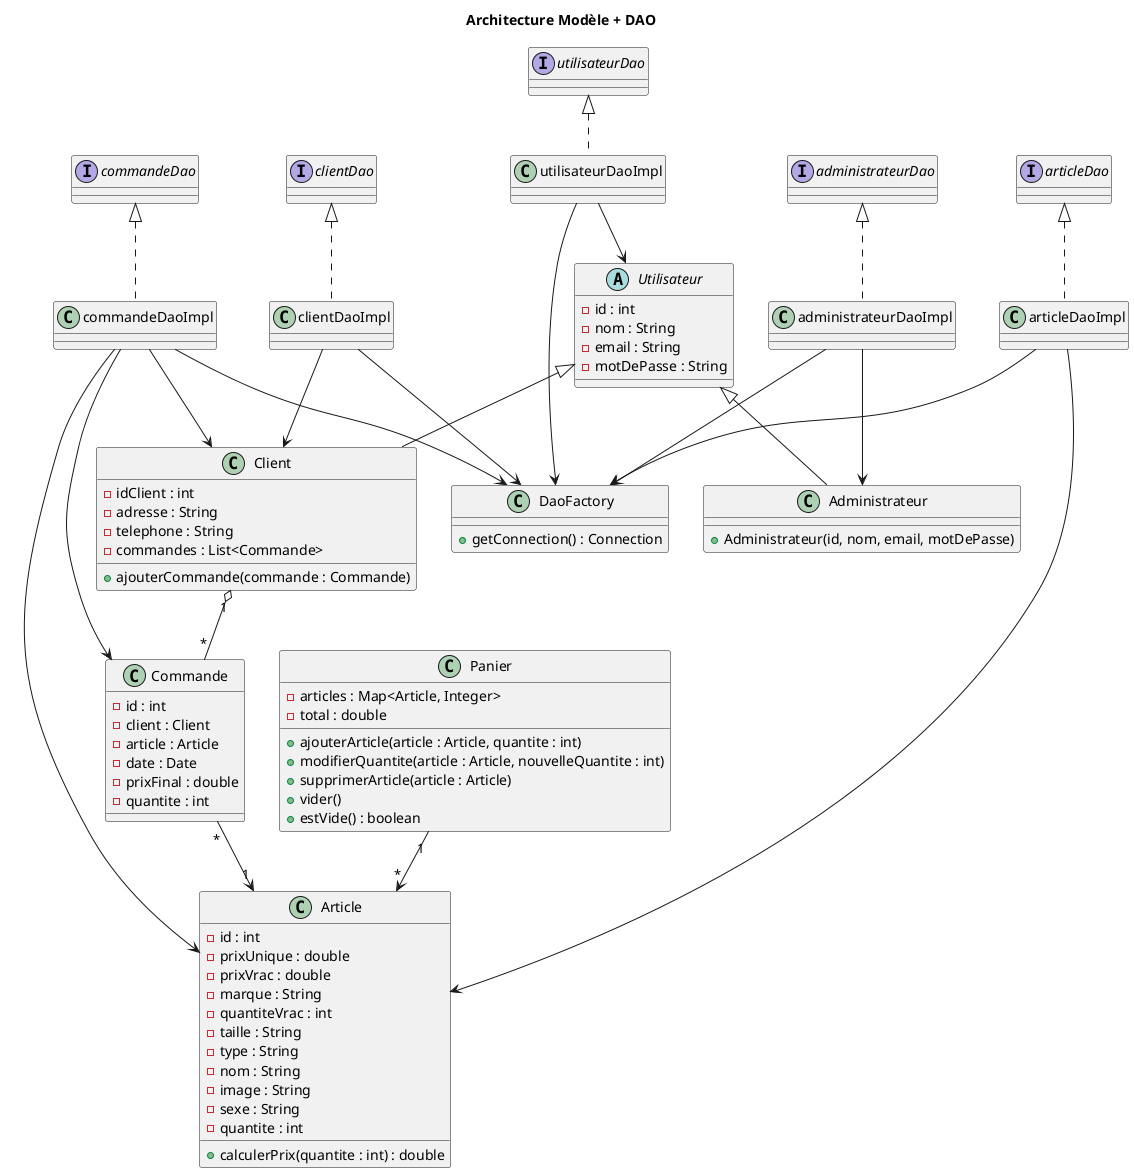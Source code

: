 @startuml

title Architecture Modèle + DAO

' ===== CLASSES MÉTIER =====
abstract class Utilisateur {
    - id : int
    - nom : String
    - email : String
    - motDePasse : String
}

class Administrateur {
    + Administrateur(id, nom, email, motDePasse)
}

class Client {
    - idClient : int
    - adresse : String
    - telephone : String
    - commandes : List<Commande>
    + ajouterCommande(commande : Commande)
}

class Article {
    - id : int
    - prixUnique : double
    - prixVrac : double
    - marque : String
    - quantiteVrac : int
    - taille : String
    - type : String
    - nom : String
    - image : String
    - sexe : String
    - quantite : int
    + calculerPrix(quantite : int) : double
}

class Commande {
    - id : int
    - client : Client
    - article : Article
    - date : Date
    - prixFinal : double
    - quantite : int
}

class Panier {
    - articles : Map<Article, Integer>
    - total : double
    + ajouterArticle(article : Article, quantite : int)
    + modifierQuantite(article : Article, nouvelleQuantite : int)
    + supprimerArticle(article : Article)
    + vider()
    + estVide() : boolean
}

' ===== DAO FACTORY =====
class DaoFactory {
    + getConnection() : Connection
}

' ===== INTERFACES DAO =====
interface administrateurDao
interface articleDao
interface clientDao
interface commandeDao
interface utilisateurDao

' ===== IMPLÉMENTATIONS DAO =====
class administrateurDaoImpl
class articleDaoImpl
class clientDaoImpl
class commandeDaoImpl
class utilisateurDaoImpl

' ===== RELATIONS MÉTIER =====
Utilisateur <|-- Administrateur
Utilisateur <|-- Client
Client "1" o-- "*" Commande
Commande "*" --> "1" Article
Panier "1" --> "*" Article

' ===== RELATIONS DAO =====
administrateurDao <|.. administrateurDaoImpl
articleDao <|.. articleDaoImpl
clientDao <|.. clientDaoImpl
commandeDao <|.. commandeDaoImpl
utilisateurDao <|.. utilisateurDaoImpl

administrateurDaoImpl --> DaoFactory
articleDaoImpl --> DaoFactory
clientDaoImpl --> DaoFactory
commandeDaoImpl --> DaoFactory
utilisateurDaoImpl --> DaoFactory

commandeDaoImpl --> Article
commandeDaoImpl --> Client
commandeDaoImpl --> Commande

clientDaoImpl --> Client
articleDaoImpl --> Article
utilisateurDaoImpl --> Utilisateur
administrateurDaoImpl --> Administrateur

@enduml
